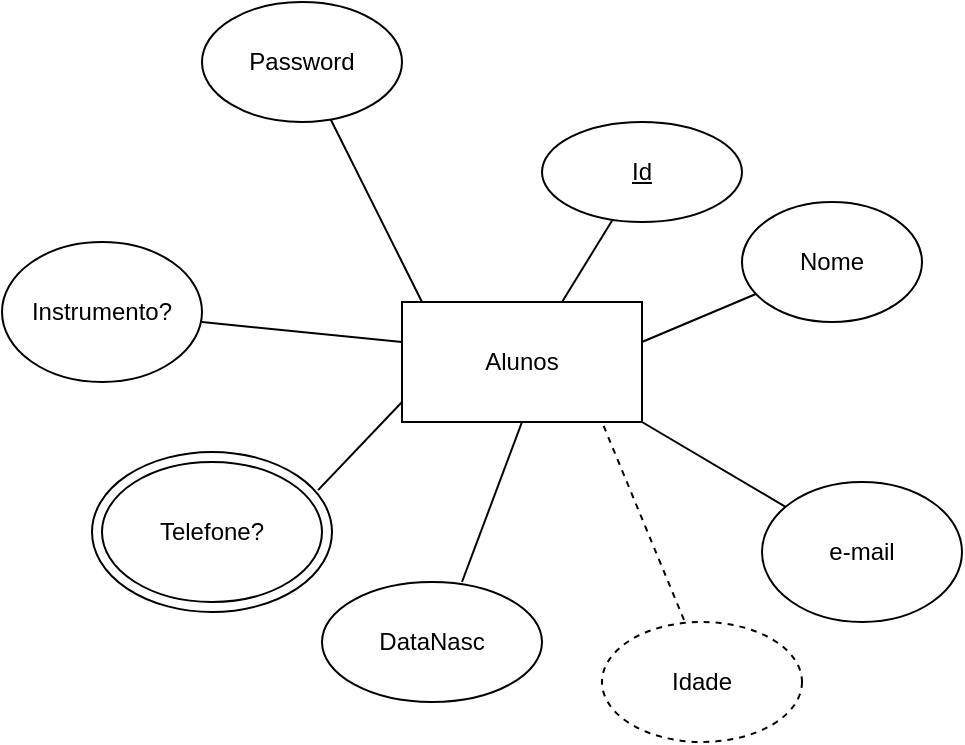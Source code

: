 <mxfile version="14.2.9" type="github"><diagram id="C5RBs43oDa-KdzZeNtuy" name="Page-1"><mxGraphModel dx="868" dy="482" grid="1" gridSize="10" guides="1" tooltips="1" connect="1" arrows="1" fold="1" page="0" pageScale="1" pageWidth="827" pageHeight="1169" math="0" shadow="0"><root><mxCell id="WIyWlLk6GJQsqaUBKTNV-0"/><mxCell id="WIyWlLk6GJQsqaUBKTNV-1" parent="WIyWlLk6GJQsqaUBKTNV-0"/><mxCell id="YeJPbqonlaDgZHrQWHC3-2" value="Alunos" style="rounded=0;whiteSpace=wrap;html=1;" vertex="1" parent="WIyWlLk6GJQsqaUBKTNV-1"><mxGeometry x="350" y="220" width="120" height="60" as="geometry"/></mxCell><mxCell id="YeJPbqonlaDgZHrQWHC3-3" value="" style="endArrow=none;html=1;" edge="1" parent="WIyWlLk6GJQsqaUBKTNV-1" target="YeJPbqonlaDgZHrQWHC3-4"><mxGeometry width="50" height="50" relative="1" as="geometry"><mxPoint x="430" y="220" as="sourcePoint"/><mxPoint x="480" y="170" as="targetPoint"/></mxGeometry></mxCell><mxCell id="YeJPbqonlaDgZHrQWHC3-4" value="&lt;u&gt;Id&lt;/u&gt;" style="ellipse;whiteSpace=wrap;html=1;" vertex="1" parent="WIyWlLk6GJQsqaUBKTNV-1"><mxGeometry x="420" y="130" width="100" height="50" as="geometry"/></mxCell><mxCell id="YeJPbqonlaDgZHrQWHC3-5" value="" style="endArrow=none;html=1;" edge="1" parent="WIyWlLk6GJQsqaUBKTNV-1" target="YeJPbqonlaDgZHrQWHC3-6"><mxGeometry width="50" height="50" relative="1" as="geometry"><mxPoint x="470" y="240" as="sourcePoint"/><mxPoint x="520" y="220" as="targetPoint"/></mxGeometry></mxCell><mxCell id="YeJPbqonlaDgZHrQWHC3-6" value="Nome" style="ellipse;whiteSpace=wrap;html=1;" vertex="1" parent="WIyWlLk6GJQsqaUBKTNV-1"><mxGeometry x="520" y="170" width="90" height="60" as="geometry"/></mxCell><mxCell id="YeJPbqonlaDgZHrQWHC3-7" value="" style="endArrow=none;html=1;exitX=1;exitY=1;exitDx=0;exitDy=0;" edge="1" parent="WIyWlLk6GJQsqaUBKTNV-1" source="YeJPbqonlaDgZHrQWHC3-2" target="YeJPbqonlaDgZHrQWHC3-8"><mxGeometry width="50" height="50" relative="1" as="geometry"><mxPoint x="420" y="340" as="sourcePoint"/><mxPoint x="420" y="280" as="targetPoint"/><Array as="points"/></mxGeometry></mxCell><mxCell id="YeJPbqonlaDgZHrQWHC3-8" value="e-mail" style="ellipse;whiteSpace=wrap;html=1;" vertex="1" parent="WIyWlLk6GJQsqaUBKTNV-1"><mxGeometry x="530" y="310" width="100" height="70" as="geometry"/></mxCell><mxCell id="YeJPbqonlaDgZHrQWHC3-9" value="" style="endArrow=none;html=1;" edge="1" parent="WIyWlLk6GJQsqaUBKTNV-1" target="YeJPbqonlaDgZHrQWHC3-10"><mxGeometry width="50" height="50" relative="1" as="geometry"><mxPoint x="360" y="220" as="sourcePoint"/><mxPoint x="340" y="160" as="targetPoint"/><Array as="points"><mxPoint x="340" y="180"/></Array></mxGeometry></mxCell><mxCell id="YeJPbqonlaDgZHrQWHC3-10" value="Password" style="ellipse;whiteSpace=wrap;html=1;" vertex="1" parent="WIyWlLk6GJQsqaUBKTNV-1"><mxGeometry x="250" y="70" width="100" height="60" as="geometry"/></mxCell><mxCell id="YeJPbqonlaDgZHrQWHC3-11" value="" style="endArrow=none;html=1;" edge="1" parent="WIyWlLk6GJQsqaUBKTNV-1"><mxGeometry width="50" height="50" relative="1" as="geometry"><mxPoint x="250" y="230" as="sourcePoint"/><mxPoint x="350" y="240" as="targetPoint"/></mxGeometry></mxCell><mxCell id="YeJPbqonlaDgZHrQWHC3-16" value="Instrumento?" style="ellipse;whiteSpace=wrap;html=1;" vertex="1" parent="WIyWlLk6GJQsqaUBKTNV-1"><mxGeometry x="150" y="190" width="100" height="70" as="geometry"/></mxCell><mxCell id="YeJPbqonlaDgZHrQWHC3-17" value="" style="endArrow=none;html=1;exitX=0.942;exitY=0.238;exitDx=0;exitDy=0;exitPerimeter=0;" edge="1" parent="WIyWlLk6GJQsqaUBKTNV-1" source="YeJPbqonlaDgZHrQWHC3-23"><mxGeometry width="50" height="50" relative="1" as="geometry"><mxPoint x="300" y="320" as="sourcePoint"/><mxPoint x="350" y="270" as="targetPoint"/></mxGeometry></mxCell><mxCell id="YeJPbqonlaDgZHrQWHC3-18" value="Telefone?" style="ellipse;whiteSpace=wrap;html=1;perimeterSpacing=0;shadow=0;sketch=0;strokeWidth=1;gradientDirection=east;" vertex="1" parent="WIyWlLk6GJQsqaUBKTNV-1"><mxGeometry x="200" y="300" width="110" height="70" as="geometry"/></mxCell><mxCell id="YeJPbqonlaDgZHrQWHC3-23" value="" style="ellipse;whiteSpace=wrap;html=1;rounded=0;sketch=0;fillColor=none;" vertex="1" parent="WIyWlLk6GJQsqaUBKTNV-1"><mxGeometry x="195" y="295" width="120" height="80" as="geometry"/></mxCell><mxCell id="YeJPbqonlaDgZHrQWHC3-24" value="" style="endArrow=none;html=1;entryX=0.5;entryY=1;entryDx=0;entryDy=0;" edge="1" parent="WIyWlLk6GJQsqaUBKTNV-1" target="YeJPbqonlaDgZHrQWHC3-2"><mxGeometry width="50" height="50" relative="1" as="geometry"><mxPoint x="380" y="360" as="sourcePoint"/><mxPoint x="410" y="280" as="targetPoint"/><Array as="points"/></mxGeometry></mxCell><mxCell id="YeJPbqonlaDgZHrQWHC3-25" value="DataNasc" style="ellipse;whiteSpace=wrap;html=1;rounded=0;sketch=0;" vertex="1" parent="WIyWlLk6GJQsqaUBKTNV-1"><mxGeometry x="310" y="360" width="110" height="60" as="geometry"/></mxCell><mxCell id="YeJPbqonlaDgZHrQWHC3-26" value="Idade" style="ellipse;whiteSpace=wrap;html=1;rounded=0;sketch=0;dashed=1;" vertex="1" parent="WIyWlLk6GJQsqaUBKTNV-1"><mxGeometry x="450" y="380" width="100" height="60" as="geometry"/></mxCell><mxCell id="YeJPbqonlaDgZHrQWHC3-27" value="" style="endArrow=none;dashed=1;html=1;exitX=0.41;exitY=-0.017;exitDx=0;exitDy=0;exitPerimeter=0;" edge="1" parent="WIyWlLk6GJQsqaUBKTNV-1" source="YeJPbqonlaDgZHrQWHC3-26"><mxGeometry width="50" height="50" relative="1" as="geometry"><mxPoint x="400" y="330" as="sourcePoint"/><mxPoint x="450" y="280" as="targetPoint"/></mxGeometry></mxCell></root></mxGraphModel></diagram></mxfile>